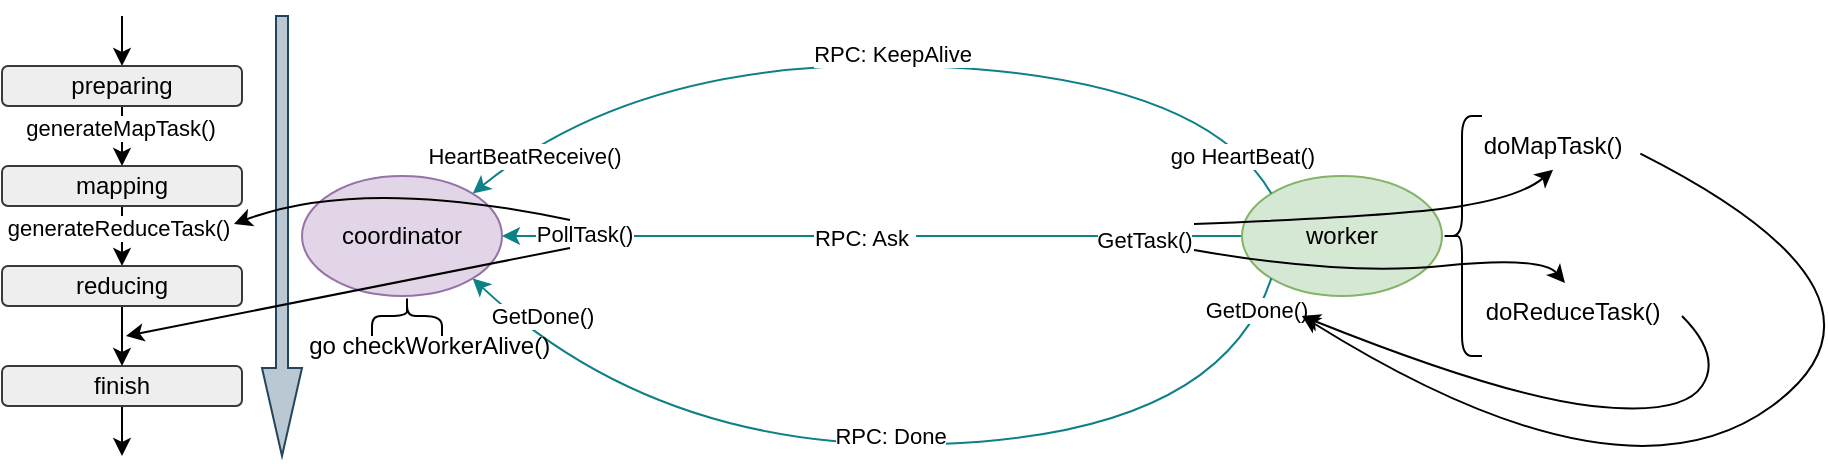 <mxfile version="24.8.4">
  <diagram name="第 1 页" id="UmH1oOur9nk63iKTvQAk">
    <mxGraphModel dx="1515" dy="488" grid="1" gridSize="10" guides="1" tooltips="1" connect="1" arrows="1" fold="1" page="1" pageScale="1" pageWidth="827" pageHeight="1169" math="0" shadow="0">
      <root>
        <mxCell id="0" />
        <mxCell id="1" parent="0" />
        <mxCell id="xYb50iZ14-Q-GBws1bET-1" value="coordinator" style="ellipse;whiteSpace=wrap;html=1;fillColor=#e1d5e7;strokeColor=#9673a6;" vertex="1" parent="1">
          <mxGeometry x="120" y="220" width="100" height="60" as="geometry" />
        </mxCell>
        <mxCell id="xYb50iZ14-Q-GBws1bET-14" style="edgeStyle=orthogonalEdgeStyle;rounded=0;orthogonalLoop=1;jettySize=auto;html=1;exitX=0;exitY=0.5;exitDx=0;exitDy=0;fillColor=#b0e3e6;strokeColor=#0e8088;" edge="1" parent="1" source="xYb50iZ14-Q-GBws1bET-2" target="xYb50iZ14-Q-GBws1bET-1">
          <mxGeometry relative="1" as="geometry" />
        </mxCell>
        <mxCell id="xYb50iZ14-Q-GBws1bET-15" value="GetTask()" style="edgeLabel;html=1;align=center;verticalAlign=middle;resizable=0;points=[];" vertex="1" connectable="0" parent="xYb50iZ14-Q-GBws1bET-14">
          <mxGeometry x="-0.824" y="2" relative="1" as="geometry">
            <mxPoint x="-17" as="offset" />
          </mxGeometry>
        </mxCell>
        <mxCell id="xYb50iZ14-Q-GBws1bET-16" value="PollTask()" style="edgeLabel;html=1;align=center;verticalAlign=middle;resizable=0;points=[];" vertex="1" connectable="0" parent="xYb50iZ14-Q-GBws1bET-14">
          <mxGeometry x="0.879" y="-1" relative="1" as="geometry">
            <mxPoint x="18" as="offset" />
          </mxGeometry>
        </mxCell>
        <mxCell id="xYb50iZ14-Q-GBws1bET-17" value="RPC: Ask&amp;nbsp;" style="edgeLabel;html=1;align=center;verticalAlign=middle;resizable=0;points=[];" vertex="1" connectable="0" parent="xYb50iZ14-Q-GBws1bET-14">
          <mxGeometry x="0.068" y="1" relative="1" as="geometry">
            <mxPoint x="8" as="offset" />
          </mxGeometry>
        </mxCell>
        <mxCell id="xYb50iZ14-Q-GBws1bET-2" value="worker" style="ellipse;whiteSpace=wrap;html=1;fillColor=#d5e8d4;strokeColor=#82b366;" vertex="1" parent="1">
          <mxGeometry x="590" y="220" width="100" height="60" as="geometry" />
        </mxCell>
        <mxCell id="xYb50iZ14-Q-GBws1bET-4" value="" style="curved=1;endArrow=classic;html=1;rounded=0;entryX=1;entryY=0;entryDx=0;entryDy=0;exitX=0;exitY=0;exitDx=0;exitDy=0;fillColor=#b0e3e6;strokeColor=#0e8088;" edge="1" parent="1" source="xYb50iZ14-Q-GBws1bET-2" target="xYb50iZ14-Q-GBws1bET-1">
          <mxGeometry width="50" height="50" relative="1" as="geometry">
            <mxPoint x="450" y="240" as="sourcePoint" />
            <mxPoint x="570" y="60" as="targetPoint" />
            <Array as="points">
              <mxPoint x="570" y="170" />
              <mxPoint x="290" y="160" />
            </Array>
          </mxGeometry>
        </mxCell>
        <mxCell id="xYb50iZ14-Q-GBws1bET-6" value="go HeartBeat()" style="edgeLabel;html=1;align=center;verticalAlign=middle;resizable=0;points=[];" vertex="1" connectable="0" parent="xYb50iZ14-Q-GBws1bET-4">
          <mxGeometry x="-0.919" y="2" relative="1" as="geometry">
            <mxPoint x="-4" y="-4" as="offset" />
          </mxGeometry>
        </mxCell>
        <mxCell id="xYb50iZ14-Q-GBws1bET-8" value="HeartBeatReceive()" style="edgeLabel;html=1;align=center;verticalAlign=middle;resizable=0;points=[];" vertex="1" connectable="0" parent="xYb50iZ14-Q-GBws1bET-4">
          <mxGeometry x="0.941" y="1" relative="1" as="geometry">
            <mxPoint x="14" y="-11" as="offset" />
          </mxGeometry>
        </mxCell>
        <mxCell id="xYb50iZ14-Q-GBws1bET-9" value="RPC: KeepAlive" style="edgeLabel;html=1;align=center;verticalAlign=middle;resizable=0;points=[];" vertex="1" connectable="0" parent="xYb50iZ14-Q-GBws1bET-4">
          <mxGeometry x="0.721" y="1" relative="1" as="geometry">
            <mxPoint x="159" y="-30" as="offset" />
          </mxGeometry>
        </mxCell>
        <mxCell id="xYb50iZ14-Q-GBws1bET-10" value="" style="curved=1;endArrow=classic;html=1;rounded=0;entryX=1;entryY=1;entryDx=0;entryDy=0;exitX=0;exitY=1;exitDx=0;exitDy=0;fillColor=#b0e3e6;strokeColor=#0e8088;" edge="1" parent="1" source="xYb50iZ14-Q-GBws1bET-2" target="xYb50iZ14-Q-GBws1bET-1">
          <mxGeometry width="50" height="50" relative="1" as="geometry">
            <mxPoint x="614" y="290" as="sourcePoint" />
            <mxPoint x="214" y="290" as="targetPoint" />
            <Array as="points">
              <mxPoint x="579" y="349" />
              <mxPoint x="299" y="359" />
            </Array>
          </mxGeometry>
        </mxCell>
        <mxCell id="xYb50iZ14-Q-GBws1bET-11" value="GetDone()" style="edgeLabel;html=1;align=center;verticalAlign=middle;resizable=0;points=[];" vertex="1" connectable="0" parent="xYb50iZ14-Q-GBws1bET-10">
          <mxGeometry x="-0.919" y="2" relative="1" as="geometry">
            <mxPoint x="-4" y="-4" as="offset" />
          </mxGeometry>
        </mxCell>
        <mxCell id="xYb50iZ14-Q-GBws1bET-12" value="GetDone()" style="edgeLabel;html=1;align=center;verticalAlign=middle;resizable=0;points=[];" vertex="1" connectable="0" parent="xYb50iZ14-Q-GBws1bET-10">
          <mxGeometry x="0.941" y="1" relative="1" as="geometry">
            <mxPoint x="25" y="8" as="offset" />
          </mxGeometry>
        </mxCell>
        <mxCell id="xYb50iZ14-Q-GBws1bET-13" value="RPC: Done" style="edgeLabel;html=1;align=center;verticalAlign=middle;resizable=0;points=[];" vertex="1" connectable="0" parent="xYb50iZ14-Q-GBws1bET-10">
          <mxGeometry x="0.721" y="1" relative="1" as="geometry">
            <mxPoint x="159" y="31" as="offset" />
          </mxGeometry>
        </mxCell>
        <mxCell id="xYb50iZ14-Q-GBws1bET-19" value="" style="shape=curlyBracket;whiteSpace=wrap;html=1;rounded=1;labelPosition=left;verticalLabelPosition=middle;align=right;verticalAlign=middle;size=0.5;" vertex="1" parent="1">
          <mxGeometry x="690" y="190" width="20" height="120" as="geometry" />
        </mxCell>
        <mxCell id="xYb50iZ14-Q-GBws1bET-20" value="doMapTask()" style="text;html=1;align=center;verticalAlign=middle;resizable=0;points=[];autosize=1;strokeColor=none;fillColor=none;" vertex="1" parent="1">
          <mxGeometry x="700" y="190" width="90" height="30" as="geometry" />
        </mxCell>
        <mxCell id="xYb50iZ14-Q-GBws1bET-22" value="" style="curved=1;endArrow=classic;html=1;rounded=0;entryX=0.506;entryY=0.894;entryDx=0;entryDy=0;entryPerimeter=0;" edge="1" parent="1" target="xYb50iZ14-Q-GBws1bET-20">
          <mxGeometry width="50" height="50" relative="1" as="geometry">
            <mxPoint x="566" y="244" as="sourcePoint" />
            <mxPoint x="600" y="110" as="targetPoint" />
            <Array as="points">
              <mxPoint x="670" y="240" />
              <mxPoint x="730" y="230" />
            </Array>
          </mxGeometry>
        </mxCell>
        <mxCell id="xYb50iZ14-Q-GBws1bET-23" value="" style="curved=1;endArrow=classic;html=1;rounded=0;entryX=0.468;entryY=0.033;entryDx=0;entryDy=0;entryPerimeter=0;" edge="1" parent="1" target="xYb50iZ14-Q-GBws1bET-52">
          <mxGeometry width="50" height="50" relative="1" as="geometry">
            <mxPoint x="566" y="257" as="sourcePoint" />
            <mxPoint x="787" y="140" as="targetPoint" />
            <Array as="points">
              <mxPoint x="640" y="270" />
              <mxPoint x="740" y="260" />
            </Array>
          </mxGeometry>
        </mxCell>
        <mxCell id="xYb50iZ14-Q-GBws1bET-25" value="" style="curved=1;endArrow=classic;html=1;rounded=0;exitX=1;exitY=0.5;exitDx=0;exitDy=0;" edge="1" parent="1">
          <mxGeometry width="50" height="50" relative="1" as="geometry">
            <mxPoint x="810" y="290" as="sourcePoint" />
            <mxPoint x="620" y="290" as="targetPoint" />
            <Array as="points">
              <mxPoint x="830" y="310" />
              <mxPoint x="810" y="340" />
              <mxPoint x="720" y="330" />
            </Array>
          </mxGeometry>
        </mxCell>
        <mxCell id="xYb50iZ14-Q-GBws1bET-26" value="" style="curved=1;endArrow=classic;html=1;rounded=0;exitX=0.991;exitY=0.627;exitDx=0;exitDy=0;exitPerimeter=0;" edge="1" parent="1" source="xYb50iZ14-Q-GBws1bET-20">
          <mxGeometry width="50" height="50" relative="1" as="geometry">
            <mxPoint x="940" y="270" as="sourcePoint" />
            <mxPoint x="620" y="290" as="targetPoint" />
            <Array as="points">
              <mxPoint x="930" y="280" />
              <mxPoint x="780" y="390" />
            </Array>
          </mxGeometry>
        </mxCell>
        <mxCell id="xYb50iZ14-Q-GBws1bET-41" value="" style="group;flipV=0;direction=east;" vertex="1" connectable="0" parent="1">
          <mxGeometry x="-30" y="140" width="150" height="220" as="geometry" />
        </mxCell>
        <mxCell id="xYb50iZ14-Q-GBws1bET-30" value="" style="shape=singleArrow;direction=north;whiteSpace=wrap;html=1;flipH=1;flipV=1;fillColor=#bac8d3;strokeColor=#23445d;" vertex="1" parent="xYb50iZ14-Q-GBws1bET-41">
          <mxGeometry x="130" width="20" height="220" as="geometry" />
        </mxCell>
        <mxCell id="xYb50iZ14-Q-GBws1bET-36" style="edgeStyle=orthogonalEdgeStyle;rounded=0;orthogonalLoop=1;jettySize=auto;html=1;exitX=0.5;exitY=1;exitDx=0;exitDy=0;entryX=0.5;entryY=0;entryDx=0;entryDy=0;" edge="1" parent="xYb50iZ14-Q-GBws1bET-41" source="xYb50iZ14-Q-GBws1bET-31" target="xYb50iZ14-Q-GBws1bET-34">
          <mxGeometry relative="1" as="geometry" />
        </mxCell>
        <mxCell id="xYb50iZ14-Q-GBws1bET-47" value="generateMapTask()" style="edgeLabel;html=1;align=center;verticalAlign=middle;resizable=0;points=[];" vertex="1" connectable="0" parent="xYb50iZ14-Q-GBws1bET-36">
          <mxGeometry x="-0.067" y="-1" relative="1" as="geometry">
            <mxPoint y="-3" as="offset" />
          </mxGeometry>
        </mxCell>
        <mxCell id="xYb50iZ14-Q-GBws1bET-39" style="edgeStyle=orthogonalEdgeStyle;rounded=0;orthogonalLoop=1;jettySize=auto;html=1;entryX=0.5;entryY=0;entryDx=0;entryDy=0;" edge="1" parent="xYb50iZ14-Q-GBws1bET-41" target="xYb50iZ14-Q-GBws1bET-31">
          <mxGeometry relative="1" as="geometry">
            <mxPoint x="60" as="sourcePoint" />
          </mxGeometry>
        </mxCell>
        <mxCell id="xYb50iZ14-Q-GBws1bET-31" value="preparing" style="rounded=1;whiteSpace=wrap;html=1;fillColor=#eeeeee;strokeColor=#36393d;" vertex="1" parent="xYb50iZ14-Q-GBws1bET-41">
          <mxGeometry y="25" width="120" height="20" as="geometry" />
        </mxCell>
        <mxCell id="xYb50iZ14-Q-GBws1bET-40" style="edgeStyle=orthogonalEdgeStyle;rounded=0;orthogonalLoop=1;jettySize=auto;html=1;exitX=0.5;exitY=1;exitDx=0;exitDy=0;" edge="1" parent="xYb50iZ14-Q-GBws1bET-41" source="xYb50iZ14-Q-GBws1bET-32">
          <mxGeometry relative="1" as="geometry">
            <mxPoint x="60" y="220" as="targetPoint" />
          </mxGeometry>
        </mxCell>
        <mxCell id="xYb50iZ14-Q-GBws1bET-32" value="finish" style="rounded=1;whiteSpace=wrap;html=1;fillColor=#eeeeee;strokeColor=#36393d;" vertex="1" parent="xYb50iZ14-Q-GBws1bET-41">
          <mxGeometry y="175" width="120" height="20" as="geometry" />
        </mxCell>
        <mxCell id="xYb50iZ14-Q-GBws1bET-38" style="edgeStyle=orthogonalEdgeStyle;rounded=0;orthogonalLoop=1;jettySize=auto;html=1;exitX=0.5;exitY=1;exitDx=0;exitDy=0;entryX=0.5;entryY=0;entryDx=0;entryDy=0;" edge="1" parent="xYb50iZ14-Q-GBws1bET-41" source="xYb50iZ14-Q-GBws1bET-33" target="xYb50iZ14-Q-GBws1bET-32">
          <mxGeometry relative="1" as="geometry" />
        </mxCell>
        <mxCell id="xYb50iZ14-Q-GBws1bET-46" value="" style="edgeStyle=orthogonalEdgeStyle;rounded=0;orthogonalLoop=1;jettySize=auto;html=1;" edge="1" parent="xYb50iZ14-Q-GBws1bET-41" source="xYb50iZ14-Q-GBws1bET-34" target="xYb50iZ14-Q-GBws1bET-33">
          <mxGeometry relative="1" as="geometry" />
        </mxCell>
        <mxCell id="xYb50iZ14-Q-GBws1bET-49" value="generateReduceTask()" style="edgeLabel;html=1;align=center;verticalAlign=middle;resizable=0;points=[];" vertex="1" connectable="0" parent="xYb50iZ14-Q-GBws1bET-46">
          <mxGeometry x="0.227" y="-2" relative="1" as="geometry">
            <mxPoint as="offset" />
          </mxGeometry>
        </mxCell>
        <mxCell id="xYb50iZ14-Q-GBws1bET-33" value="reducing" style="rounded=1;whiteSpace=wrap;html=1;fillColor=#eeeeee;strokeColor=#36393d;" vertex="1" parent="xYb50iZ14-Q-GBws1bET-41">
          <mxGeometry y="125" width="120" height="20" as="geometry" />
        </mxCell>
        <mxCell id="xYb50iZ14-Q-GBws1bET-34" value="mapping" style="rounded=1;whiteSpace=wrap;html=1;fillColor=#eeeeee;strokeColor=#36393d;" vertex="1" parent="xYb50iZ14-Q-GBws1bET-41">
          <mxGeometry y="75" width="120" height="20" as="geometry" />
        </mxCell>
        <mxCell id="xYb50iZ14-Q-GBws1bET-42" value="" style="shape=curlyBracket;whiteSpace=wrap;html=1;rounded=1;labelPosition=left;verticalLabelPosition=middle;align=right;verticalAlign=middle;rotation=90;" vertex="1" parent="1">
          <mxGeometry x="162.5" y="272.5" width="20" height="35" as="geometry" />
        </mxCell>
        <mxCell id="xYb50iZ14-Q-GBws1bET-43" value="go checkWorkerAlive()&amp;nbsp;" style="text;html=1;align=center;verticalAlign=middle;resizable=0;points=[];autosize=1;strokeColor=none;fillColor=none;" vertex="1" parent="1">
          <mxGeometry x="110" y="290" width="150" height="30" as="geometry" />
        </mxCell>
        <mxCell id="xYb50iZ14-Q-GBws1bET-50" value="" style="curved=1;endArrow=classic;html=1;rounded=0;" edge="1" parent="1">
          <mxGeometry width="50" height="50" relative="1" as="geometry">
            <mxPoint x="254" y="242" as="sourcePoint" />
            <mxPoint x="86" y="244" as="targetPoint" />
            <Array as="points">
              <mxPoint x="150" y="220" />
            </Array>
          </mxGeometry>
        </mxCell>
        <mxCell id="xYb50iZ14-Q-GBws1bET-51" value="" style="curved=1;endArrow=classic;html=1;rounded=0;" edge="1" parent="1">
          <mxGeometry width="50" height="50" relative="1" as="geometry">
            <mxPoint x="254" y="256" as="sourcePoint" />
            <mxPoint x="32" y="300" as="targetPoint" />
            <Array as="points" />
          </mxGeometry>
        </mxCell>
        <mxCell id="xYb50iZ14-Q-GBws1bET-52" value="doReduceTask()" style="text;html=1;align=center;verticalAlign=middle;resizable=0;points=[];autosize=1;strokeColor=none;fillColor=none;" vertex="1" parent="1">
          <mxGeometry x="700" y="272.5" width="110" height="30" as="geometry" />
        </mxCell>
      </root>
    </mxGraphModel>
  </diagram>
</mxfile>
